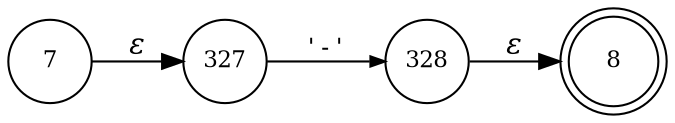 digraph ATN {
rankdir=LR;
s8[fontsize=11, label="8", shape=doublecircle, fixedsize=true, width=.6];
s7[fontsize=11,label="7", shape=circle, fixedsize=true, width=.55, peripheries=1];
s327[fontsize=11,label="327", shape=circle, fixedsize=true, width=.55, peripheries=1];
s328[fontsize=11,label="328", shape=circle, fixedsize=true, width=.55, peripheries=1];
s7 -> s327 [fontname="Times-Italic", label="&epsilon;"];
s327 -> s328 [fontsize=11, fontname="Courier", arrowsize=.7, label = "'-'", arrowhead = normal];
s328 -> s8 [fontname="Times-Italic", label="&epsilon;"];
}